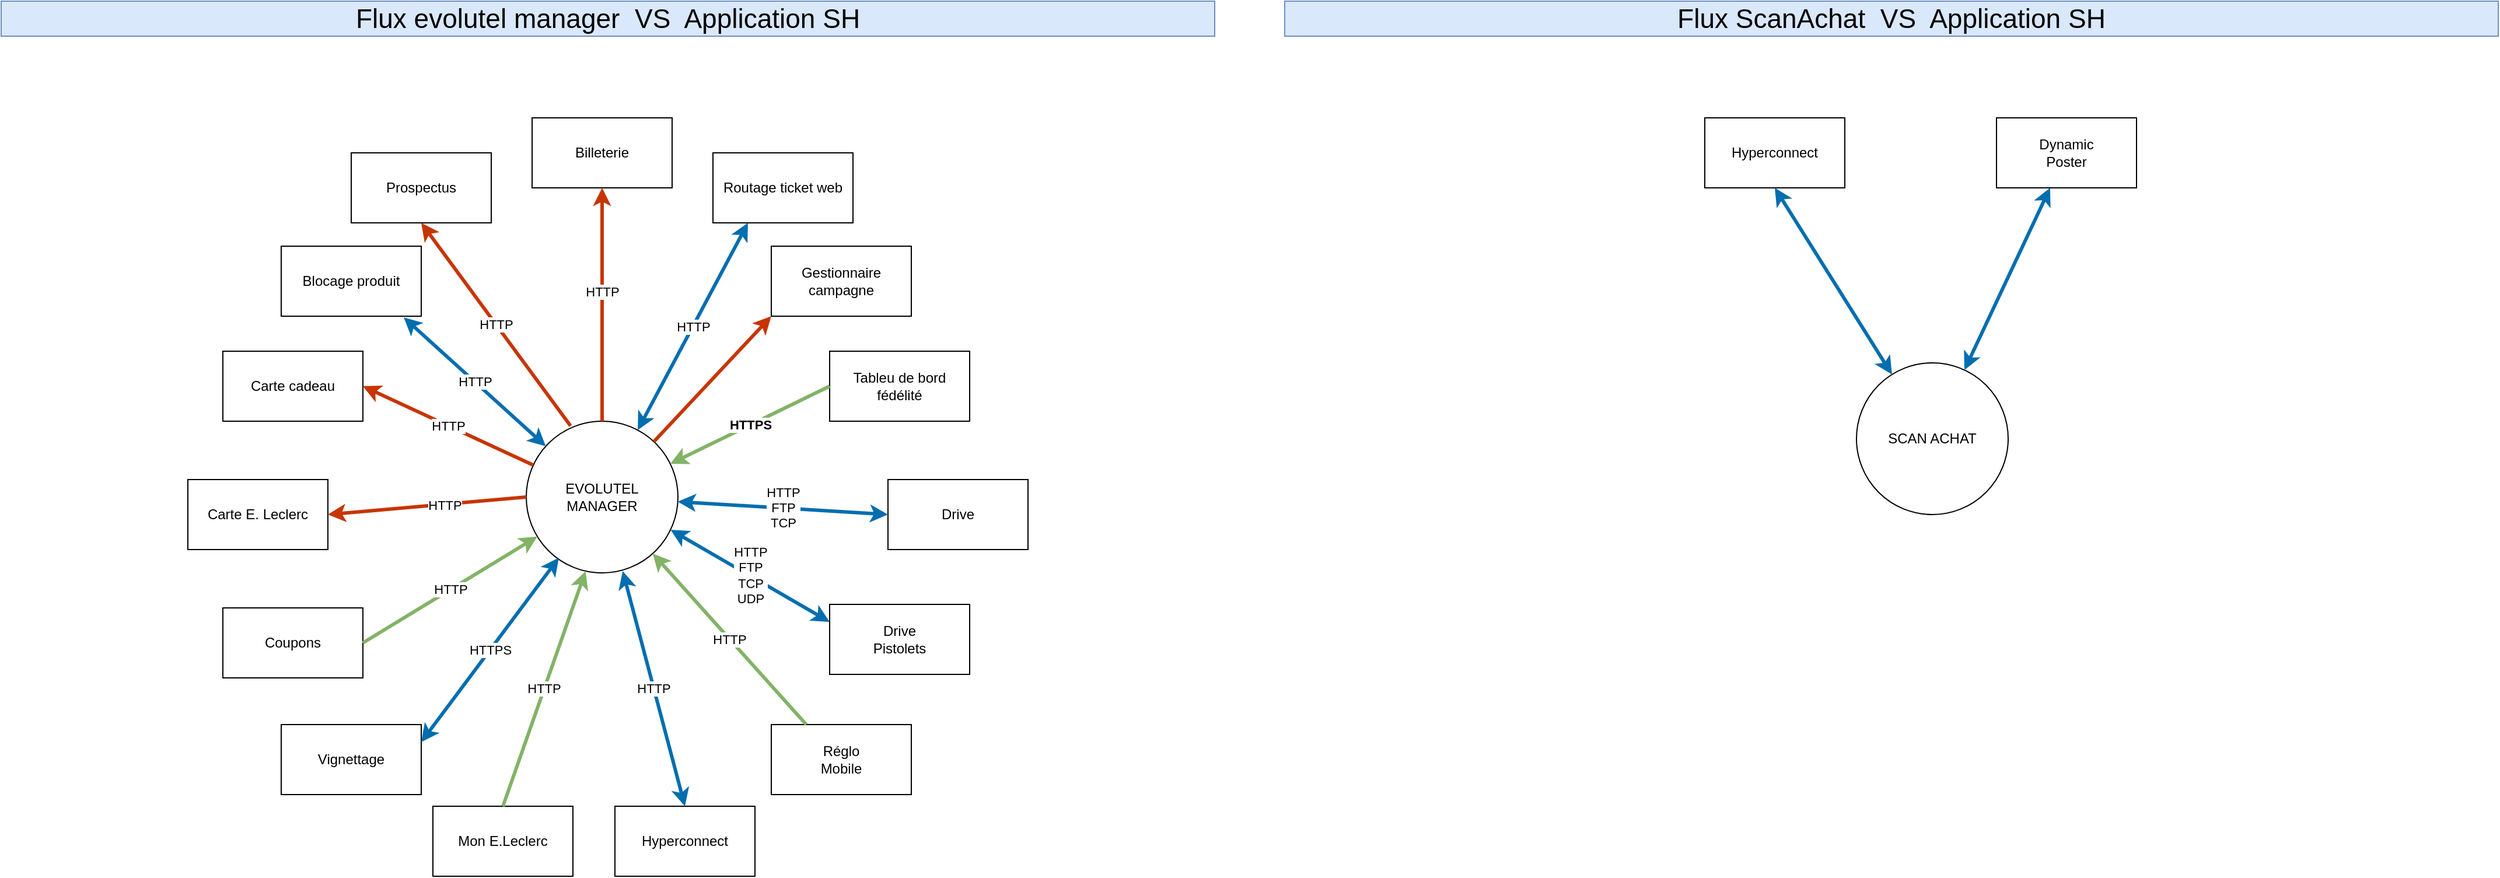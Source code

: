 <mxfile version="14.6.3" type="github" pages="5">
  <diagram name="Gobal" id="42789a77-a242-8287-6e28-9cd8cfd52e62">
    <mxGraphModel dx="1564" dy="2330" grid="1" gridSize="10" guides="1" tooltips="1" connect="1" arrows="1" fold="1" page="1" pageScale="1" pageWidth="1100" pageHeight="850" background="#ffffff" math="0" shadow="0">
      <root>
        <mxCell id="0" />
        <mxCell id="1" parent="0" />
        <mxCell id="cjUqeVApk2GWS8ht3CH_-1" value="Blocage produit" style="rounded=0;whiteSpace=wrap;html=1;" parent="1" vertex="1">
          <mxGeometry x="270" y="-600" width="120" height="60" as="geometry" />
        </mxCell>
        <mxCell id="cjUqeVApk2GWS8ht3CH_-2" value="Prospectus" style="rounded=0;whiteSpace=wrap;html=1;" parent="1" vertex="1">
          <mxGeometry x="330" y="-680" width="120" height="60" as="geometry" />
        </mxCell>
        <mxCell id="cjUqeVApk2GWS8ht3CH_-4" value="Tableu de bord&lt;br&gt;fédélité" style="rounded=0;whiteSpace=wrap;html=1;" parent="1" vertex="1">
          <mxGeometry x="740" y="-510" width="120" height="60" as="geometry" />
        </mxCell>
        <mxCell id="cjUqeVApk2GWS8ht3CH_-5" value="Coupons" style="rounded=0;whiteSpace=wrap;html=1;" parent="1" vertex="1">
          <mxGeometry x="220" y="-290" width="120" height="60" as="geometry" />
        </mxCell>
        <mxCell id="cjUqeVApk2GWS8ht3CH_-6" value="Drive" style="rounded=0;whiteSpace=wrap;html=1;" parent="1" vertex="1">
          <mxGeometry x="790" y="-400" width="120" height="60" as="geometry" />
        </mxCell>
        <mxCell id="cjUqeVApk2GWS8ht3CH_-7" value="Drive&lt;br&gt;Pistolets" style="rounded=0;whiteSpace=wrap;html=1;" parent="1" vertex="1">
          <mxGeometry x="740" y="-293" width="120" height="60" as="geometry" />
        </mxCell>
        <mxCell id="cjUqeVApk2GWS8ht3CH_-8" value="Mon E.Leclerc" style="rounded=0;whiteSpace=wrap;html=1;" parent="1" vertex="1">
          <mxGeometry x="400" y="-120" width="120" height="60" as="geometry" />
        </mxCell>
        <mxCell id="cjUqeVApk2GWS8ht3CH_-9" value="Carte cadeau" style="rounded=0;whiteSpace=wrap;html=1;" parent="1" vertex="1">
          <mxGeometry x="220" y="-510" width="120" height="60" as="geometry" />
        </mxCell>
        <mxCell id="cjUqeVApk2GWS8ht3CH_-10" value="Carte E. Leclerc" style="rounded=0;whiteSpace=wrap;html=1;" parent="1" vertex="1">
          <mxGeometry x="190" y="-400" width="120" height="60" as="geometry" />
        </mxCell>
        <mxCell id="cjUqeVApk2GWS8ht3CH_-12" value="Hyperconnect" style="rounded=0;whiteSpace=wrap;html=1;" parent="1" vertex="1">
          <mxGeometry x="556" y="-120" width="120" height="60" as="geometry" />
        </mxCell>
        <mxCell id="cjUqeVApk2GWS8ht3CH_-13" value="&lt;span&gt;Gestionnaire&lt;/span&gt;&lt;br&gt;&lt;span&gt;campagne&lt;/span&gt;" style="rounded=0;whiteSpace=wrap;html=1;" parent="1" vertex="1">
          <mxGeometry x="690" y="-600" width="120" height="60" as="geometry" />
        </mxCell>
        <mxCell id="cjUqeVApk2GWS8ht3CH_-14" value="&lt;span&gt;Réglo&lt;/span&gt;&lt;br&gt;&lt;span&gt;Mobile&lt;/span&gt;" style="rounded=0;whiteSpace=wrap;html=1;" parent="1" vertex="1">
          <mxGeometry x="690" y="-190" width="120" height="60" as="geometry" />
        </mxCell>
        <mxCell id="cjUqeVApk2GWS8ht3CH_-15" value="EVOLUTEL&lt;br&gt;MANAGER" style="ellipse;whiteSpace=wrap;html=1;aspect=fixed;" parent="1" vertex="1">
          <mxGeometry x="480" y="-450" width="130" height="130" as="geometry" />
        </mxCell>
        <mxCell id="cjUqeVApk2GWS8ht3CH_-18" value="Vignettage" style="rounded=0;whiteSpace=wrap;html=1;" parent="1" vertex="1">
          <mxGeometry x="270" y="-190" width="120" height="60" as="geometry" />
        </mxCell>
        <mxCell id="cjUqeVApk2GWS8ht3CH_-19" value="HTTP" style="endArrow=classic;startArrow=classic;html=1;entryX=0.875;entryY=1.017;entryDx=0;entryDy=0;entryPerimeter=0;jumpSize=6;strokeWidth=3;fillColor=#1ba1e2;strokeColor=#006EAF;" parent="1" source="cjUqeVApk2GWS8ht3CH_-15" target="cjUqeVApk2GWS8ht3CH_-1" edge="1">
          <mxGeometry width="50" height="50" relative="1" as="geometry">
            <mxPoint x="470" y="-440" as="sourcePoint" />
            <mxPoint x="520" y="-490" as="targetPoint" />
          </mxGeometry>
        </mxCell>
        <UserObject label="HTTP" link="data:page/id,YdfyU1ekPT_jXg1x4PKi" id="cjUqeVApk2GWS8ht3CH_-20">
          <mxCell style="endArrow=classic;html=1;entryX=0.5;entryY=1;entryDx=0;entryDy=0;fillColor=#fa6800;strokeColor=#C73500;strokeWidth=3;exitX=0.292;exitY=0.031;exitDx=0;exitDy=0;exitPerimeter=0;" parent="1" source="cjUqeVApk2GWS8ht3CH_-15" target="cjUqeVApk2GWS8ht3CH_-2" edge="1">
            <mxGeometry width="50" height="50" relative="1" as="geometry">
              <mxPoint x="510" y="-430" as="sourcePoint" />
              <mxPoint x="590" y="-470" as="targetPoint" />
            </mxGeometry>
          </mxCell>
        </UserObject>
        <mxCell id="cjUqeVApk2GWS8ht3CH_-21" value="HTTP" style="endArrow=classic;html=1;entryX=1;entryY=0.5;entryDx=0;entryDy=0;fillColor=#fa6800;strokeColor=#C73500;strokeWidth=3;" parent="1" source="cjUqeVApk2GWS8ht3CH_-15" target="cjUqeVApk2GWS8ht3CH_-9" edge="1">
          <mxGeometry width="50" height="50" relative="1" as="geometry">
            <mxPoint x="490" y="-260" as="sourcePoint" />
            <mxPoint x="540" y="-310" as="targetPoint" />
          </mxGeometry>
        </mxCell>
        <mxCell id="cjUqeVApk2GWS8ht3CH_-23" value="" style="endArrow=classic;html=1;entryX=1;entryY=0.5;entryDx=0;entryDy=0;exitX=0;exitY=0.5;exitDx=0;exitDy=0;fillColor=#fa6800;strokeColor=#C73500;strokeWidth=3;" parent="1" source="cjUqeVApk2GWS8ht3CH_-15" target="cjUqeVApk2GWS8ht3CH_-10" edge="1">
          <mxGeometry width="50" height="50" relative="1" as="geometry">
            <mxPoint x="450" y="-290" as="sourcePoint" />
            <mxPoint x="350" y="-380" as="targetPoint" />
          </mxGeometry>
        </mxCell>
        <mxCell id="MgCRQ_QrKGsALLO4jZwV-1" value="HTTP" style="edgeLabel;html=1;align=center;verticalAlign=middle;resizable=0;points=[];" parent="cjUqeVApk2GWS8ht3CH_-23" vertex="1" connectable="0">
          <mxGeometry x="-0.172" y="1" relative="1" as="geometry">
            <mxPoint as="offset" />
          </mxGeometry>
        </mxCell>
        <mxCell id="cjUqeVApk2GWS8ht3CH_-25" value="SCAN ACHAT" style="ellipse;whiteSpace=wrap;html=1;aspect=fixed;" parent="1" vertex="1">
          <mxGeometry x="1620" y="-500" width="130" height="130" as="geometry" />
        </mxCell>
        <mxCell id="cjUqeVApk2GWS8ht3CH_-26" value="" style="endArrow=classic;startArrow=classic;html=1;fillColor=#1ba1e2;strokeColor=#006EAF;strokeWidth=3;" parent="1" source="cjUqeVApk2GWS8ht3CH_-25" target="cjUqeVApk2GWS8ht3CH_-27" edge="1">
          <mxGeometry width="50" height="50" relative="1" as="geometry">
            <mxPoint x="1715" y="-270" as="sourcePoint" />
            <mxPoint x="1765" y="-320" as="targetPoint" />
          </mxGeometry>
        </mxCell>
        <mxCell id="cjUqeVApk2GWS8ht3CH_-27" value="Dynamic&lt;br&gt;Poster" style="rounded=0;whiteSpace=wrap;html=1;" parent="1" vertex="1">
          <mxGeometry x="1740" y="-710" width="120" height="60" as="geometry" />
        </mxCell>
        <mxCell id="cjUqeVApk2GWS8ht3CH_-28" value="HTTP" style="endArrow=classic;html=1;exitX=1;exitY=0.5;exitDx=0;exitDy=0;fillColor=#d5e8d4;strokeColor=#82b366;strokeWidth=3;" parent="1" source="cjUqeVApk2GWS8ht3CH_-5" target="cjUqeVApk2GWS8ht3CH_-15" edge="1">
          <mxGeometry width="50" height="50" relative="1" as="geometry">
            <mxPoint x="490" y="-260" as="sourcePoint" />
            <mxPoint x="540" y="-310" as="targetPoint" />
          </mxGeometry>
        </mxCell>
        <UserObject label="HTTP&lt;br&gt;FTP&lt;br&gt;TCP" link="data:page/id,6Y2IepYYaJpb-mFtjDg2" id="cjUqeVApk2GWS8ht3CH_-29">
          <mxCell style="endArrow=classic;startArrow=classic;html=1;entryX=0;entryY=0.5;entryDx=0;entryDy=0;jumpSize=6;strokeWidth=3;fillColor=#1ba1e2;strokeColor=#006EAF;" parent="1" source="cjUqeVApk2GWS8ht3CH_-15" target="cjUqeVApk2GWS8ht3CH_-6" edge="1">
            <mxGeometry width="50" height="50" relative="1" as="geometry">
              <mxPoint x="490" y="-260" as="sourcePoint" />
              <mxPoint x="540" y="-310" as="targetPoint" />
            </mxGeometry>
          </mxCell>
        </UserObject>
        <mxCell id="cjUqeVApk2GWS8ht3CH_-30" value="" style="endArrow=classic;html=1;entryX=0;entryY=1;entryDx=0;entryDy=0;fillColor=#fa6800;strokeColor=#C73500;strokeWidth=3;" parent="1" source="cjUqeVApk2GWS8ht3CH_-15" target="cjUqeVApk2GWS8ht3CH_-13" edge="1">
          <mxGeometry width="50" height="50" relative="1" as="geometry">
            <mxPoint x="490" y="-260" as="sourcePoint" />
            <mxPoint x="540" y="-310" as="targetPoint" />
          </mxGeometry>
        </mxCell>
        <mxCell id="cjUqeVApk2GWS8ht3CH_-32" value="HTTP" style="endArrow=classic;html=1;exitX=0.5;exitY=0;exitDx=0;exitDy=0;fillColor=#d5e8d4;strokeColor=#82b366;strokeWidth=3;entryX=0.391;entryY=0.988;entryDx=0;entryDy=0;entryPerimeter=0;" parent="1" source="cjUqeVApk2GWS8ht3CH_-8" target="cjUqeVApk2GWS8ht3CH_-15" edge="1">
          <mxGeometry width="50" height="50" relative="1" as="geometry">
            <mxPoint x="480" y="-130" as="sourcePoint" />
            <mxPoint x="540" y="-293" as="targetPoint" />
          </mxGeometry>
        </mxCell>
        <mxCell id="cjUqeVApk2GWS8ht3CH_-33" value="Routage ticket web" style="rounded=0;whiteSpace=wrap;html=1;" parent="1" vertex="1">
          <mxGeometry x="640" y="-680" width="120" height="60" as="geometry" />
        </mxCell>
        <mxCell id="cjUqeVApk2GWS8ht3CH_-34" value="HTTP" style="endArrow=classic;startArrow=classic;html=1;entryX=0.636;entryY=0.988;entryDx=0;entryDy=0;exitX=0.5;exitY=0;exitDx=0;exitDy=0;jumpSize=6;strokeWidth=3;fillColor=#1ba1e2;strokeColor=#006EAF;entryPerimeter=0;" parent="1" source="cjUqeVApk2GWS8ht3CH_-12" target="cjUqeVApk2GWS8ht3CH_-15" edge="1">
          <mxGeometry width="50" height="50" relative="1" as="geometry">
            <mxPoint x="490" y="-260" as="sourcePoint" />
            <mxPoint x="540" y="-310" as="targetPoint" />
          </mxGeometry>
        </mxCell>
        <mxCell id="cjUqeVApk2GWS8ht3CH_-35" value="Hyperconnect" style="rounded=0;whiteSpace=wrap;html=1;" parent="1" vertex="1">
          <mxGeometry x="1490" y="-710" width="120" height="60" as="geometry" />
        </mxCell>
        <mxCell id="cjUqeVApk2GWS8ht3CH_-36" value="" style="endArrow=classic;startArrow=classic;html=1;entryX=0.5;entryY=1;entryDx=0;entryDy=0;fillColor=#1ba1e2;strokeColor=#006EAF;strokeWidth=3;" parent="1" source="cjUqeVApk2GWS8ht3CH_-25" target="cjUqeVApk2GWS8ht3CH_-35" edge="1">
          <mxGeometry width="50" height="50" relative="1" as="geometry">
            <mxPoint x="830" y="-340" as="sourcePoint" />
            <mxPoint x="880" y="-390" as="targetPoint" />
          </mxGeometry>
        </mxCell>
        <mxCell id="cjUqeVApk2GWS8ht3CH_-37" value="HTTP" style="endArrow=classic;html=1;exitX=0.25;exitY=0;exitDx=0;exitDy=0;fillColor=#d5e8d4;strokeColor=#82b366;strokeWidth=3;" parent="1" source="cjUqeVApk2GWS8ht3CH_-14" target="cjUqeVApk2GWS8ht3CH_-15" edge="1">
          <mxGeometry width="50" height="50" relative="1" as="geometry">
            <mxPoint x="490" y="-260" as="sourcePoint" />
            <mxPoint x="540" y="-310" as="targetPoint" />
          </mxGeometry>
        </mxCell>
        <mxCell id="cjUqeVApk2GWS8ht3CH_-38" value="HTTP" style="endArrow=classic;startArrow=classic;html=1;entryX=0.25;entryY=1;entryDx=0;entryDy=0;jumpSize=6;strokeWidth=3;fillColor=#1ba1e2;strokeColor=#006EAF;" parent="1" source="cjUqeVApk2GWS8ht3CH_-15" target="cjUqeVApk2GWS8ht3CH_-33" edge="1">
          <mxGeometry width="50" height="50" relative="1" as="geometry">
            <mxPoint x="490" y="-260" as="sourcePoint" />
            <mxPoint x="540" y="-310" as="targetPoint" />
          </mxGeometry>
        </mxCell>
        <mxCell id="cjUqeVApk2GWS8ht3CH_-39" value="&lt;b&gt;HTTPS&lt;/b&gt;" style="endArrow=classic;html=1;exitX=0;exitY=0.5;exitDx=0;exitDy=0;fillColor=#d5e8d4;strokeColor=#82b366;strokeWidth=3;" parent="1" source="cjUqeVApk2GWS8ht3CH_-4" target="cjUqeVApk2GWS8ht3CH_-15" edge="1">
          <mxGeometry width="50" height="50" relative="1" as="geometry">
            <mxPoint x="490" y="-260" as="sourcePoint" />
            <mxPoint x="540" y="-310" as="targetPoint" />
          </mxGeometry>
        </mxCell>
        <mxCell id="cjUqeVApk2GWS8ht3CH_-40" value="HTTPS" style="endArrow=classic;startArrow=classic;html=1;entryX=0.215;entryY=0.9;entryDx=0;entryDy=0;entryPerimeter=0;exitX=1;exitY=0.25;exitDx=0;exitDy=0;jumpSize=6;strokeWidth=3;fillColor=#1ba1e2;strokeColor=#006EAF;" parent="1" source="cjUqeVApk2GWS8ht3CH_-18" target="cjUqeVApk2GWS8ht3CH_-15" edge="1">
          <mxGeometry width="50" height="50" relative="1" as="geometry">
            <mxPoint x="380" y="-190" as="sourcePoint" />
            <mxPoint x="430" y="-240" as="targetPoint" />
          </mxGeometry>
        </mxCell>
        <mxCell id="WqXoFcMLrDLtS9n8bnBN-1" value="Billeterie" style="rounded=0;whiteSpace=wrap;html=1;" parent="1" vertex="1">
          <mxGeometry x="485" y="-710" width="120" height="60" as="geometry" />
        </mxCell>
        <mxCell id="d8QMvgP-kERJFUEV_VHJ-1" value="HTTP&lt;br&gt;FTP&lt;br&gt;TCP&lt;br&gt;UDP" style="endArrow=classic;startArrow=classic;html=1;entryX=0;entryY=0.25;entryDx=0;entryDy=0;jumpSize=6;strokeWidth=3;fillColor=#1ba1e2;strokeColor=#006EAF;exitX=0.952;exitY=0.716;exitDx=0;exitDy=0;exitPerimeter=0;" parent="1" source="cjUqeVApk2GWS8ht3CH_-15" target="cjUqeVApk2GWS8ht3CH_-7" edge="1">
          <mxGeometry width="50" height="50" relative="1" as="geometry">
            <mxPoint x="619.892" y="-371.256" as="sourcePoint" />
            <mxPoint x="800" y="-360" as="targetPoint" />
          </mxGeometry>
        </mxCell>
        <mxCell id="uPvuO11_hCRIIVHD5bkV-3" value="" style="endArrow=classic;html=1;entryX=0.5;entryY=1;entryDx=0;entryDy=0;exitX=0.5;exitY=0;exitDx=0;exitDy=0;fillColor=#fa6800;strokeColor=#C73500;strokeWidth=3;" parent="1" source="cjUqeVApk2GWS8ht3CH_-15" target="WqXoFcMLrDLtS9n8bnBN-1" edge="1">
          <mxGeometry width="50" height="50" relative="1" as="geometry">
            <mxPoint x="570.0" y="-510" as="sourcePoint" />
            <mxPoint x="400" y="-495" as="targetPoint" />
          </mxGeometry>
        </mxCell>
        <mxCell id="uPvuO11_hCRIIVHD5bkV-4" value="HTTP" style="edgeLabel;html=1;align=center;verticalAlign=middle;resizable=0;points=[];" parent="uPvuO11_hCRIIVHD5bkV-3" vertex="1" connectable="0">
          <mxGeometry x="-0.172" y="1" relative="1" as="geometry">
            <mxPoint x="1" y="-28" as="offset" />
          </mxGeometry>
        </mxCell>
        <mxCell id="nSxABiOykxPR7TRRasl--1" value="Flux evolutel manager&amp;nbsp; VS&amp;nbsp; Application SH" style="rounded=0;whiteSpace=wrap;html=1;fillColor=#dae8fc;strokeColor=#6c8ebf;fontSize=23;" parent="1" vertex="1">
          <mxGeometry x="30" y="-810" width="1040" height="30" as="geometry" />
        </mxCell>
        <mxCell id="nSxABiOykxPR7TRRasl--2" value="Flux ScanAchat&amp;nbsp; VS&amp;nbsp; Application SH" style="rounded=0;whiteSpace=wrap;html=1;fillColor=#dae8fc;strokeColor=#6c8ebf;fontSize=23;" parent="1" vertex="1">
          <mxGeometry x="1130" y="-810" width="1040" height="30" as="geometry" />
        </mxCell>
      </root>
    </mxGraphModel>
  </diagram>
  <diagram id="6Y2IepYYaJpb-mFtjDg2" name="EVOMAN-Drive">
    <mxGraphModel dx="1117" dy="1884" grid="1" gridSize="10" guides="1" tooltips="1" connect="1" arrows="1" fold="1" page="1" pageScale="1" pageWidth="1169" pageHeight="827" math="0" shadow="0">
      <root>
        <mxCell id="P7PNoElViBj6p58eGYHZ-0" />
        <mxCell id="P7PNoElViBj6p58eGYHZ-1" parent="P7PNoElViBj6p58eGYHZ-0" />
        <mxCell id="BB9pNqMXX_WoXymn9vy_-0" value="PANAREA" style="rounded=0;whiteSpace=wrap;html=1;align=left;verticalAlign=top;fillColor=#fff2cc;strokeColor=#d6b656;" parent="P7PNoElViBj6p58eGYHZ-1" vertex="1">
          <mxGeometry x="30" y="-730" width="1110" height="117" as="geometry" />
        </mxCell>
        <mxCell id="BB9pNqMXX_WoXymn9vy_-1" value="EVOLUTEL MANAGER" style="rounded=0;whiteSpace=wrap;html=1;verticalAlign=bottom;align=left;fillColor=#d5e8d4;strokeColor=#82b366;" parent="P7PNoElViBj6p58eGYHZ-1" vertex="1">
          <mxGeometry x="30" y="-450" width="1110" height="140" as="geometry" />
        </mxCell>
        <mxCell id="BB9pNqMXX_WoXymn9vy_-3" value="EVOMAN &amp;lt;==&amp;gt; Drive" style="rounded=0;whiteSpace=wrap;html=1;fillColor=#dae8fc;strokeColor=#6c8ebf;" parent="P7PNoElViBj6p58eGYHZ-1" vertex="1">
          <mxGeometry x="30" y="-810" width="1110" height="30" as="geometry" />
        </mxCell>
        <mxCell id="BB9pNqMXX_WoXymn9vy_-4" value="Http 7019&lt;br&gt;Récupération données carte fidélité&lt;br&gt;(Soldes des cumuls locaux)" style="endArrow=classic;html=1;strokeWidth=3;entryX=0.381;entryY=-0.017;entryDx=0;entryDy=0;entryPerimeter=0;exitX=0.955;exitY=1;exitDx=0;exitDy=0;exitPerimeter=0;" parent="P7PNoElViBj6p58eGYHZ-1" edge="1">
          <mxGeometry x="-0.369" y="9" width="50" height="50" relative="1" as="geometry">
            <mxPoint x="849.4" y="-630" as="sourcePoint" />
            <mxPoint x="849.97" y="-421.02" as="targetPoint" />
            <mxPoint as="offset" />
          </mxGeometry>
        </mxCell>
        <mxCell id="uTbzS9QQslVWUcKv1aM8-0" value="Services applicatifs" style="rounded=1;whiteSpace=wrap;html=1;align=center;" parent="P7PNoElViBj6p58eGYHZ-1" vertex="1">
          <mxGeometry x="90" y="-420" width="330" height="60" as="geometry" />
        </mxCell>
        <mxCell id="AcMeh0lvonfxq2-QzB9D-0" value="FTP 21&lt;br&gt;Exportation fichiers &lt;br&gt;assortiments" style="endArrow=classic;html=1;strokeWidth=3;entryX=0.5;entryY=0;entryDx=0;entryDy=0;" parent="P7PNoElViBj6p58eGYHZ-1" edge="1">
          <mxGeometry x="0.318" width="50" height="50" relative="1" as="geometry">
            <mxPoint x="547" y="-628" as="sourcePoint" />
            <mxPoint x="547" y="-420" as="targetPoint" />
            <mxPoint as="offset" />
          </mxGeometry>
        </mxCell>
        <mxCell id="AcMeh0lvonfxq2-QzB9D-2" value="TCP 1008&lt;br&gt;Exportation&amp;nbsp;&lt;br&gt;tickets à consolider" style="endArrow=classic;html=1;strokeWidth=3;" parent="P7PNoElViBj6p58eGYHZ-1" edge="1">
          <mxGeometry x="-0.339" y="-3" width="50" height="50" relative="1" as="geometry">
            <mxPoint x="208.5" y="-635" as="sourcePoint" />
            <mxPoint x="208.98" y="-420" as="targetPoint" />
            <mxPoint as="offset" />
          </mxGeometry>
        </mxCell>
        <mxCell id="AcMeh0lvonfxq2-QzB9D-3" value="TCP 1008&lt;br&gt;Réplication POS" style="endArrow=classic;html=1;strokeWidth=3;" parent="P7PNoElViBj6p58eGYHZ-1" edge="1">
          <mxGeometry x="0.343" y="-1" width="50" height="50" relative="1" as="geometry">
            <mxPoint x="290.5" y="-635" as="sourcePoint" />
            <mxPoint x="290.5" y="-422" as="targetPoint" />
            <mxPoint as="offset" />
          </mxGeometry>
        </mxCell>
        <mxCell id="BB9pNqMXX_WoXymn9vy_-6" value="SGBD&amp;nbsp;&lt;span&gt;MD*&lt;br&gt;&lt;/span&gt;DRIVE TRAITEMENT" style="rounded=1;whiteSpace=wrap;html=1;align=center;" parent="P7PNoElViBj6p58eGYHZ-1" vertex="1">
          <mxGeometry x="50" y="-690" width="880" height="60" as="geometry" />
        </mxCell>
        <mxCell id="5MegrP7S5qQtaMshxKmQ-1" value="SGBD&amp;nbsp;&lt;span&gt;MGT&lt;br&gt;&lt;/span&gt;DRIVE" style="rounded=1;whiteSpace=wrap;html=1;align=center;" parent="P7PNoElViBj6p58eGYHZ-1" vertex="1">
          <mxGeometry x="970" y="-690" width="140" height="60" as="geometry" />
        </mxCell>
        <mxCell id="5MegrP7S5qQtaMshxKmQ-2" value="TCP 7014&lt;br&gt;Envoi de message &lt;br&gt;push au portail" style="endArrow=classic;html=1;strokeWidth=3;" parent="P7PNoElViBj6p58eGYHZ-1" edge="1">
          <mxGeometry x="0.343" y="-1" width="50" height="50" relative="1" as="geometry">
            <mxPoint x="1039" y="-630" as="sourcePoint" />
            <mxPoint x="1039" y="-417" as="targetPoint" />
            <mxPoint as="offset" />
          </mxGeometry>
        </mxCell>
        <mxCell id="5MegrP7S5qQtaMshxKmQ-3" value="FTP 20&lt;br&gt;FTP Control" style="endArrow=classic;html=1;strokeWidth=3;exitX=0.841;exitY=0.033;exitDx=0;exitDy=0;exitPerimeter=0;" parent="P7PNoElViBj6p58eGYHZ-1" edge="1">
          <mxGeometry x="0.434" width="50" height="50" relative="1" as="geometry">
            <mxPoint x="645.89" y="-418.02" as="sourcePoint" />
            <mxPoint x="646" y="-630" as="targetPoint" />
            <mxPoint y="-1" as="offset" />
          </mxGeometry>
        </mxCell>
        <mxCell id="5MegrP7S5qQtaMshxKmQ-4" value="Intranet WebAPI" style="rounded=1;whiteSpace=wrap;html=1;align=center;" parent="P7PNoElViBj6p58eGYHZ-1" vertex="1">
          <mxGeometry x="770" y="-420" width="350" height="60" as="geometry" />
        </mxCell>
        <mxCell id="_MxZC5hm-0GceDNNjknL-1" value="Services applicatifs" style="rounded=1;whiteSpace=wrap;html=1;align=center;" vertex="1" parent="P7PNoElViBj6p58eGYHZ-1">
          <mxGeometry x="440" y="-420" width="310" height="60" as="geometry" />
        </mxCell>
      </root>
    </mxGraphModel>
  </diagram>
  <diagram id="YdfyU1ekPT_jXg1x4PKi" name="EVOMAN-Prospectus">
    <mxGraphModel dx="1022" dy="1533" grid="1" gridSize="10" guides="1" tooltips="1" connect="1" arrows="1" fold="1" page="1" pageScale="1" pageWidth="1169" pageHeight="827" math="0" shadow="0">
      <root>
        <mxCell id="piz7WXBR5s2gl1tNJ_nh-0" />
        <mxCell id="piz7WXBR5s2gl1tNJ_nh-1" parent="piz7WXBR5s2gl1tNJ_nh-0" />
        <mxCell id="bNL38dug7IJ9PwPlVPA8-0" value="BIONI" style="rounded=0;whiteSpace=wrap;html=1;align=left;verticalAlign=top;" parent="piz7WXBR5s2gl1tNJ_nh-1" vertex="1">
          <mxGeometry x="60" y="-730" width="220" height="117" as="geometry" />
        </mxCell>
        <mxCell id="nBMwI2XKBR72Kw4rmZRW-1" value="EVOLUTEL MANAGER" style="rounded=0;whiteSpace=wrap;html=1;verticalAlign=bottom;align=left;" parent="piz7WXBR5s2gl1tNJ_nh-1" vertex="1">
          <mxGeometry x="30" y="-450" width="1110" height="140" as="geometry" />
        </mxCell>
        <mxCell id="nBMwI2XKBR72Kw4rmZRW-2" value="SGBD&lt;br&gt;BIONI-N001" style="ellipse;whiteSpace=wrap;html=1;" parent="piz7WXBR5s2gl1tNJ_nh-1" vertex="1">
          <mxGeometry x="110" y="-703" width="120" height="80" as="geometry" />
        </mxCell>
        <mxCell id="nBMwI2XKBR72Kw4rmZRW-3" value="Prospectus" style="rounded=0;whiteSpace=wrap;html=1;" parent="piz7WXBR5s2gl1tNJ_nh-1" vertex="1">
          <mxGeometry x="30" y="-810" width="1110" height="30" as="geometry" />
        </mxCell>
        <mxCell id="nBMwI2XKBR72Kw4rmZRW-4" value="Http&lt;br&gt;Récupération des prospectus &lt;br&gt;par le Kiosk" style="endArrow=classic;html=1;strokeWidth=3;" parent="piz7WXBR5s2gl1tNJ_nh-1" source="5DignP65wJc1-K_qdRmw-0" target="nBMwI2XKBR72Kw4rmZRW-2" edge="1">
          <mxGeometry width="50" height="50" relative="1" as="geometry">
            <mxPoint x="330" y="-570" as="sourcePoint" />
            <mxPoint x="380" y="-620" as="targetPoint" />
          </mxGeometry>
        </mxCell>
        <mxCell id="5DignP65wJc1-K_qdRmw-0" value="Services&lt;br&gt;Applicatifs" style="ellipse;whiteSpace=wrap;html=1;" parent="piz7WXBR5s2gl1tNJ_nh-1" vertex="1">
          <mxGeometry x="110" y="-440" width="120" height="80" as="geometry" />
        </mxCell>
      </root>
    </mxGraphModel>
  </diagram>
  <diagram id="aaZaYMJBjleXbrwLZoyh" name="EVOMAN-Blocage produit">
    <mxGraphModel dx="1022" dy="1533" grid="1" gridSize="10" guides="1" tooltips="1" connect="1" arrows="1" fold="1" page="1" pageScale="1" pageWidth="1169" pageHeight="827" math="0" shadow="0">
      <root>
        <mxCell id="RykjNJRXog3XL3GIuwE6-0" />
        <mxCell id="RykjNJRXog3XL3GIuwE6-1" parent="RykjNJRXog3XL3GIuwE6-0" />
        <mxCell id="FnQxHOIAw36WwaJKrpvX-0" value="" style="rounded=0;whiteSpace=wrap;html=1;align=left;verticalAlign=top;" parent="RykjNJRXog3XL3GIuwE6-1" vertex="1">
          <mxGeometry x="120" y="-700" width="350" height="220" as="geometry" />
        </mxCell>
        <mxCell id="FnQxHOIAw36WwaJKrpvX-1" value="EVOMAN1&lt;br&gt;EVO12-WEBAPI" style="rounded=0;whiteSpace=wrap;html=1;" parent="RykjNJRXog3XL3GIuwE6-1" vertex="1">
          <mxGeometry x="30" y="-280" width="610" height="140" as="geometry" />
        </mxCell>
        <mxCell id="FnQxHOIAw36WwaJKrpvX-2" value="SGBD" style="ellipse;whiteSpace=wrap;html=1;" parent="RykjNJRXog3XL3GIuwE6-1" vertex="1">
          <mxGeometry x="170" y="-570" width="270" height="80" as="geometry" />
        </mxCell>
        <mxCell id="FnQxHOIAw36WwaJKrpvX-3" value="Blocage produit" style="rounded=0;whiteSpace=wrap;html=1;" parent="RykjNJRXog3XL3GIuwE6-1" vertex="1">
          <mxGeometry x="20" y="-810" width="1120" height="30" as="geometry" />
        </mxCell>
        <mxCell id="FnQxHOIAw36WwaJKrpvX-4" value="Récupération ordre de rappel&lt;br&gt;+ PDF ou doucment" style="endArrow=classic;html=1;strokeWidth=3;exitX=0.698;exitY=0;exitDx=0;exitDy=0;exitPerimeter=0;" parent="RykjNJRXog3XL3GIuwE6-1" source="FnQxHOIAw36WwaJKrpvX-1" target="FnQxHOIAw36WwaJKrpvX-2" edge="1">
          <mxGeometry width="50" height="50" relative="1" as="geometry">
            <mxPoint x="440" y="-290" as="sourcePoint" />
            <mxPoint x="470" y="-390" as="targetPoint" />
          </mxGeometry>
        </mxCell>
        <mxCell id="FnQxHOIAw36WwaJKrpvX-5" value="Diffsuion des nouveaux&amp;nbsp;&lt;br&gt;ordres de rappels" style="endArrow=classic;html=1;strokeWidth=3;exitX=0.415;exitY=1.013;exitDx=0;exitDy=0;entryX=0.25;entryY=0;entryDx=0;entryDy=0;exitPerimeter=0;" parent="RykjNJRXog3XL3GIuwE6-1" source="FnQxHOIAw36WwaJKrpvX-2" target="FnQxHOIAw36WwaJKrpvX-1" edge="1">
          <mxGeometry width="50" height="50" relative="1" as="geometry">
            <mxPoint x="560" y="-610" as="sourcePoint" />
            <mxPoint x="610" y="-660" as="targetPoint" />
          </mxGeometry>
        </mxCell>
      </root>
    </mxGraphModel>
  </diagram>
  <diagram id="7xugq63zPVYLLtaZlk7-" name="SCANACHAT-DynamicPoster">
    <mxGraphModel dx="1022" dy="706" grid="1" gridSize="10" guides="1" tooltips="1" connect="1" arrows="1" fold="1" page="1" pageScale="1" pageWidth="1169" pageHeight="827" math="0" shadow="0">
      <root>
        <mxCell id="b-sExALxyC8tUw6z_0qy-0" />
        <mxCell id="b-sExALxyC8tUw6z_0qy-1" parent="b-sExALxyC8tUw6z_0qy-0" />
      </root>
    </mxGraphModel>
  </diagram>
</mxfile>
